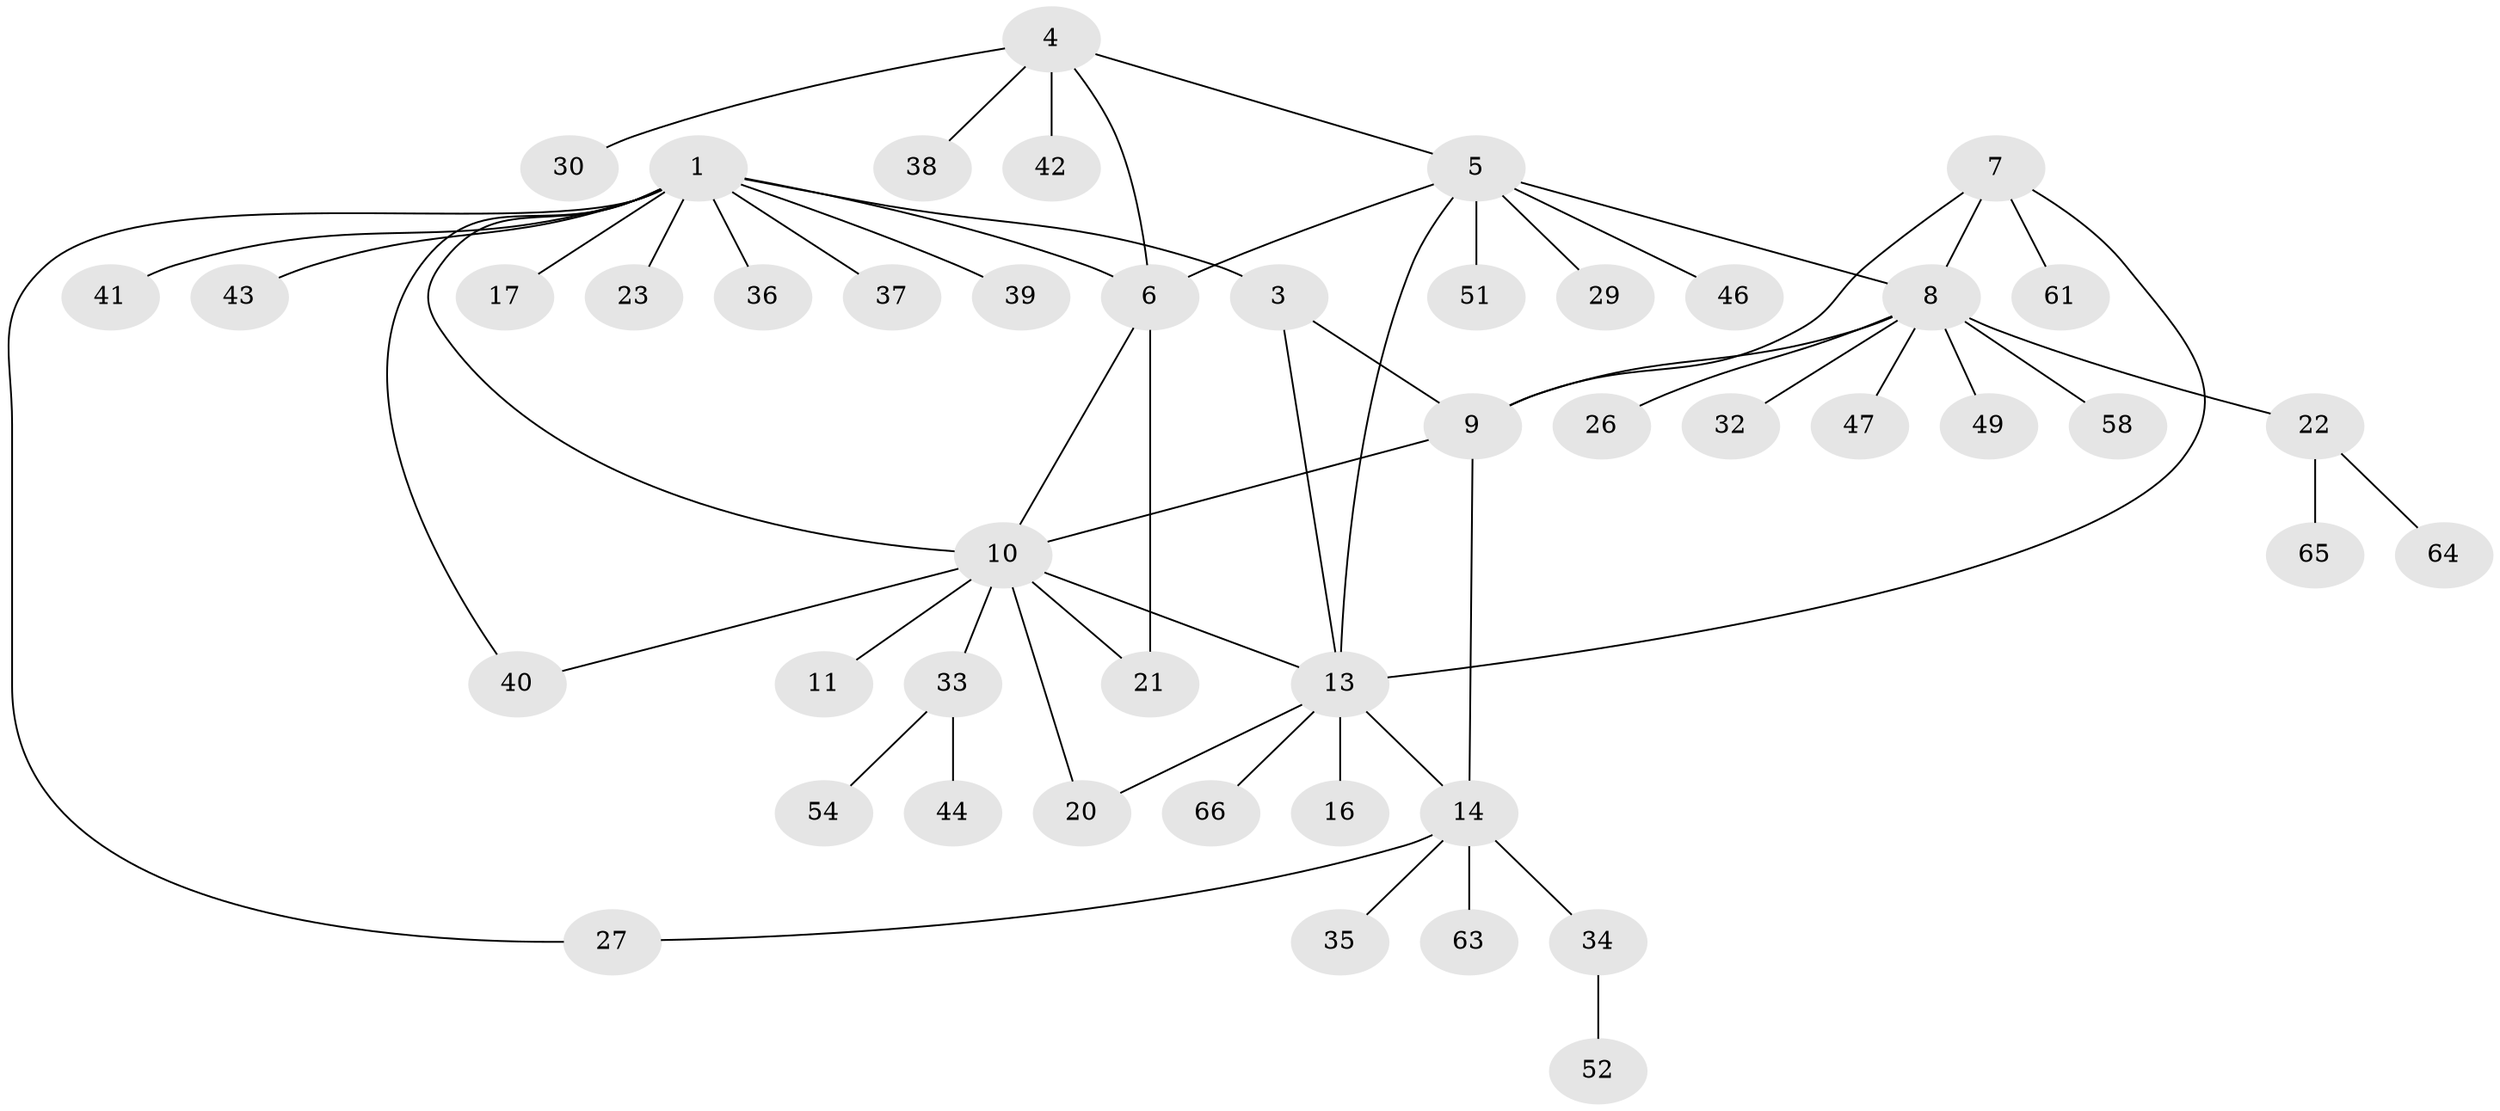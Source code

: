 // Generated by graph-tools (version 1.1) at 2025/24/03/03/25 07:24:11]
// undirected, 47 vertices, 59 edges
graph export_dot {
graph [start="1"]
  node [color=gray90,style=filled];
  1 [super="+2"];
  3;
  4 [super="+60"];
  5 [super="+18"];
  6 [super="+28"];
  7 [super="+31"];
  8 [super="+19"];
  9 [super="+24"];
  10 [super="+12"];
  11 [super="+62"];
  13 [super="+15"];
  14 [super="+59"];
  16;
  17;
  20 [super="+56"];
  21;
  22 [super="+25"];
  23;
  26;
  27;
  29;
  30;
  32;
  33 [super="+53"];
  34 [super="+55"];
  35;
  36;
  37 [super="+45"];
  38;
  39;
  40 [super="+48"];
  41;
  42 [super="+57"];
  43;
  44 [super="+50"];
  46;
  47;
  49;
  51;
  52;
  54;
  58;
  61;
  63;
  64;
  65;
  66;
  1 -- 3 [weight=2];
  1 -- 17;
  1 -- 27;
  1 -- 36;
  1 -- 37;
  1 -- 40;
  1 -- 41;
  1 -- 43;
  1 -- 23;
  1 -- 6;
  1 -- 39;
  1 -- 10;
  3 -- 9;
  3 -- 13;
  4 -- 5;
  4 -- 6;
  4 -- 30;
  4 -- 38;
  4 -- 42;
  5 -- 6;
  5 -- 8;
  5 -- 13;
  5 -- 29;
  5 -- 46;
  5 -- 51;
  6 -- 21;
  6 -- 10;
  7 -- 8;
  7 -- 9;
  7 -- 61;
  7 -- 13;
  8 -- 9;
  8 -- 22;
  8 -- 26;
  8 -- 32;
  8 -- 47;
  8 -- 49;
  8 -- 58;
  9 -- 10;
  9 -- 14;
  10 -- 11 [weight=2];
  10 -- 13;
  10 -- 40;
  10 -- 33;
  10 -- 20;
  10 -- 21;
  13 -- 14 [weight=2];
  13 -- 16;
  13 -- 20;
  13 -- 66;
  14 -- 27;
  14 -- 34;
  14 -- 35;
  14 -- 63;
  22 -- 64;
  22 -- 65;
  33 -- 44;
  33 -- 54;
  34 -- 52;
}

